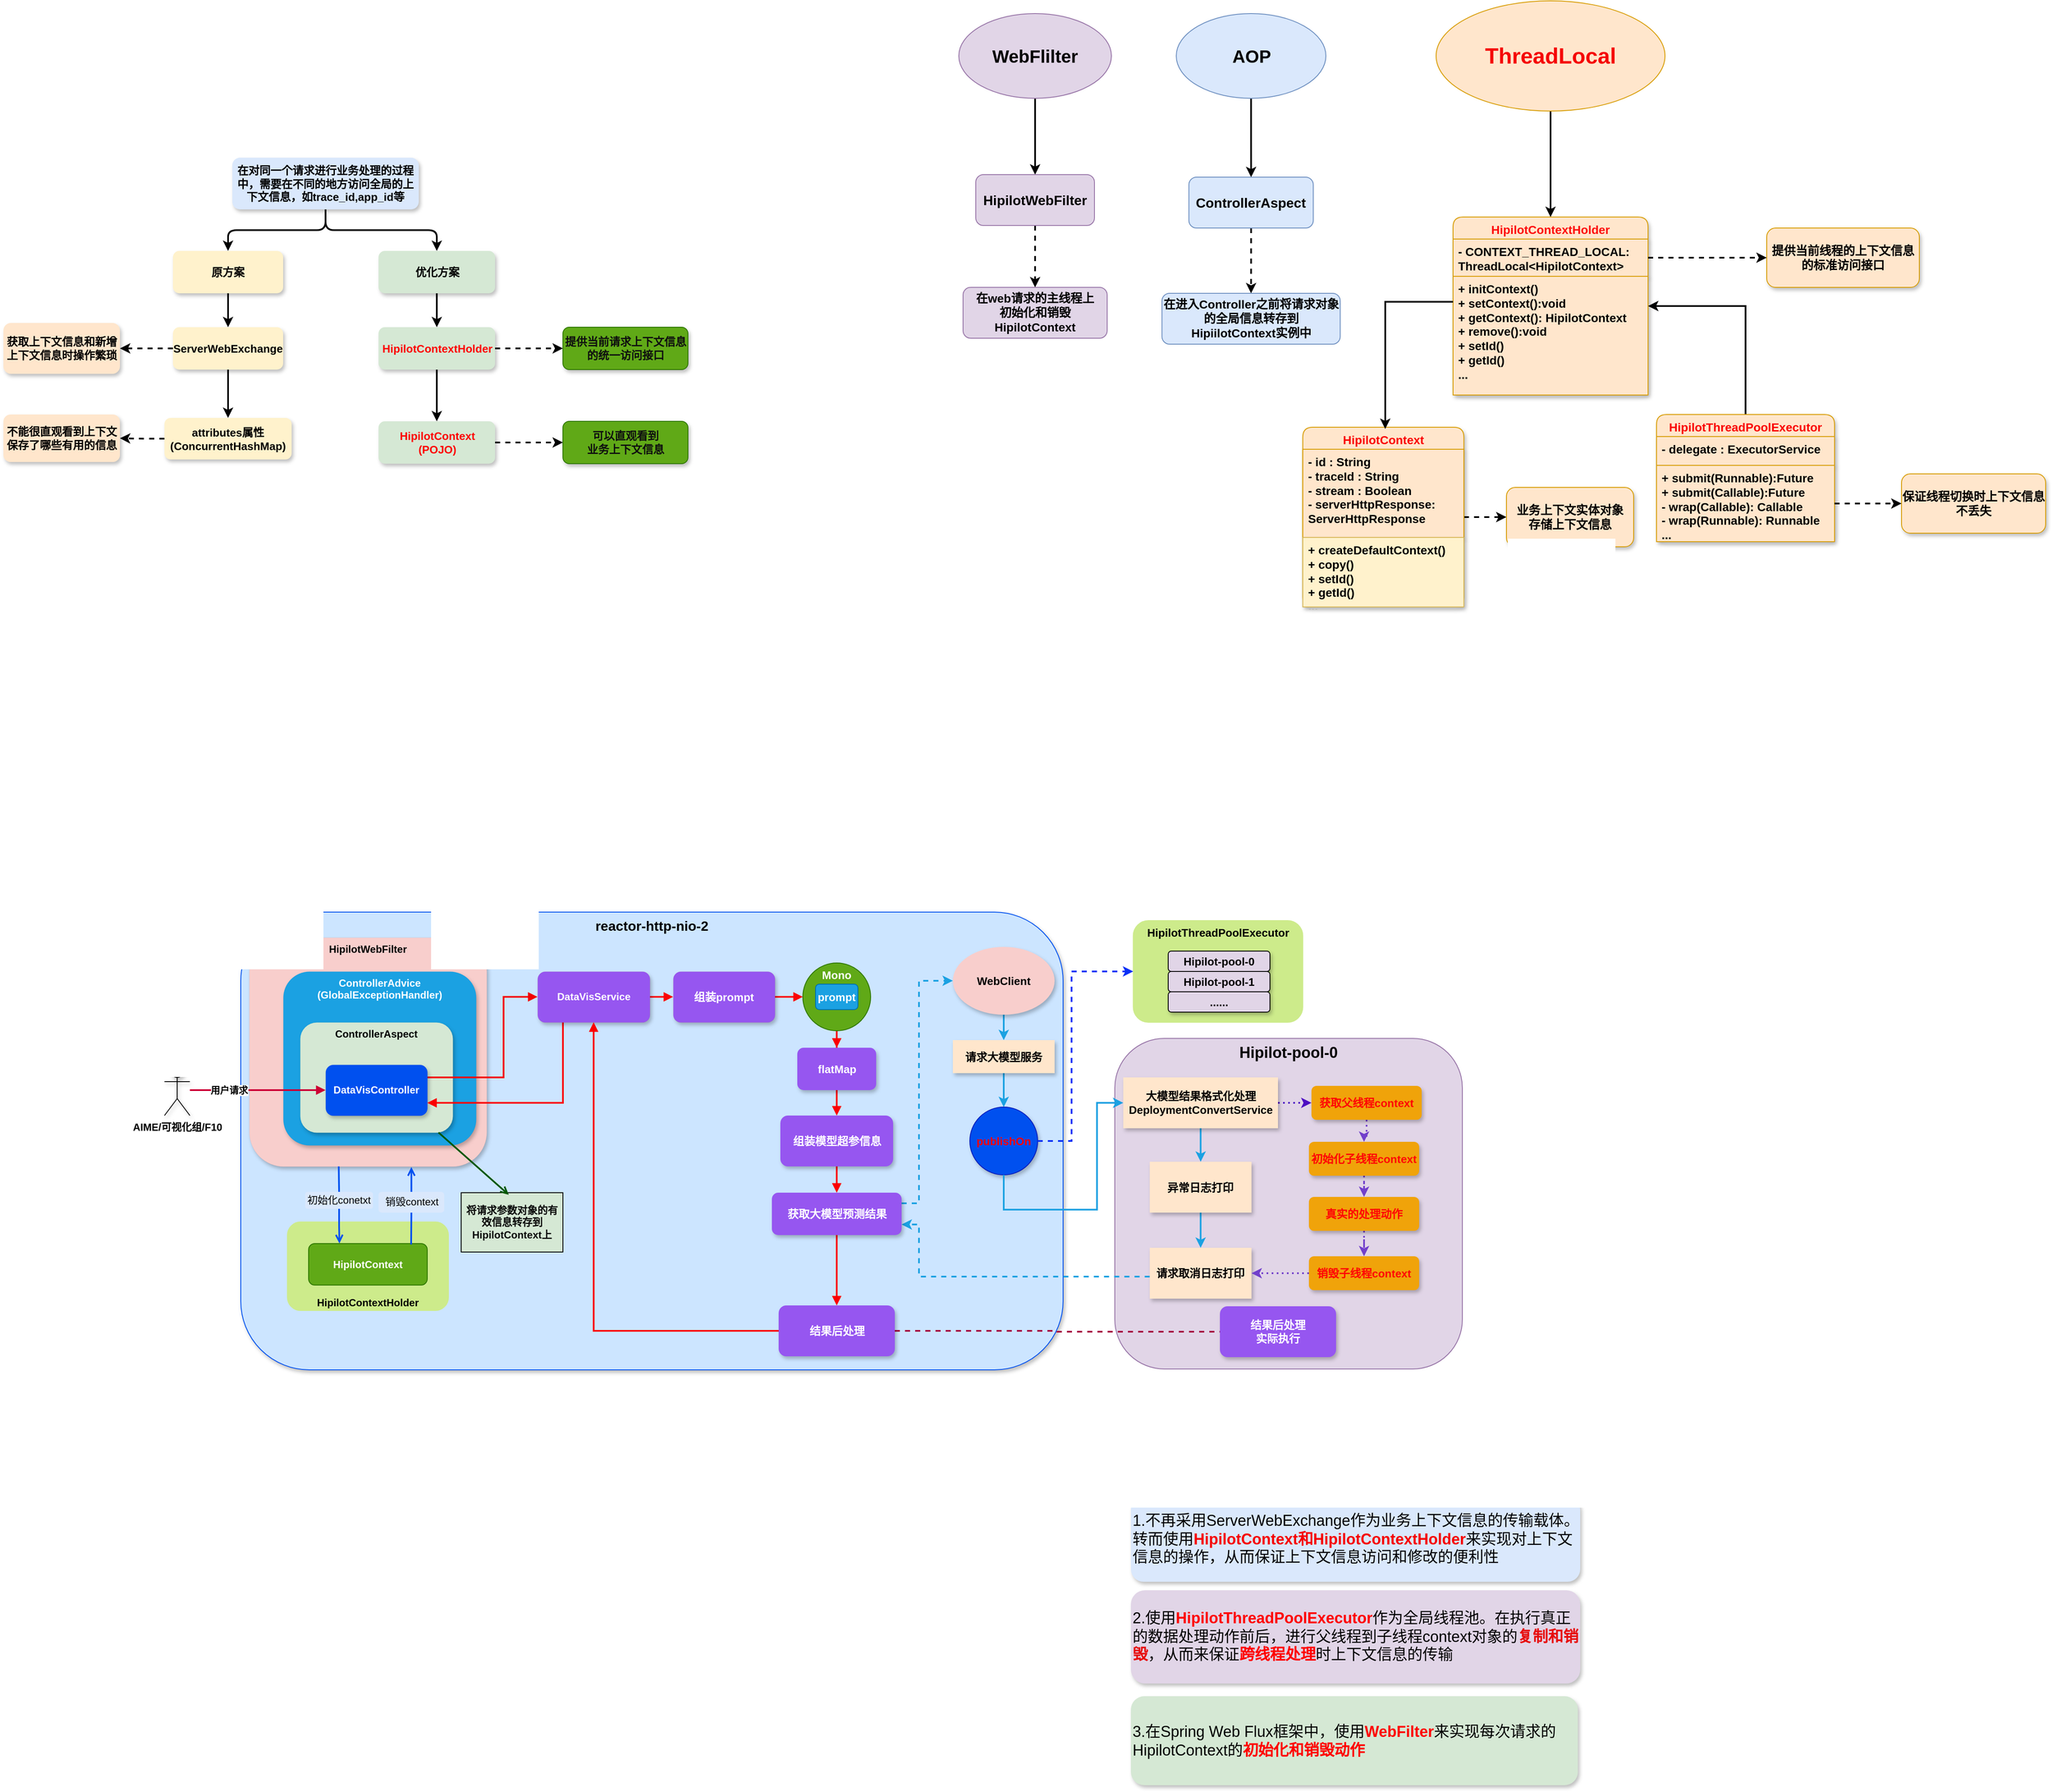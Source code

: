 <mxfile version="23.1.5" type="github">
  <diagram name="第 1 页" id="A8AgMVtB7LvKmUs1XgVh">
    <mxGraphModel dx="4581" dy="3462" grid="1" gridSize="10" guides="1" tooltips="1" connect="1" arrows="1" fold="1" page="1" pageScale="1" pageWidth="827" pageHeight="1169" math="0" shadow="0">
      <root>
        <mxCell id="0" />
        <mxCell id="1" parent="0" />
        <mxCell id="ccl45ZDLO3o566vft4Xr-63" value="Hipilot-pool-0" style="rounded=1;whiteSpace=wrap;html=1;verticalAlign=top;align=center;fontSize=18;fontStyle=1;fillColor=#e1d5e7;strokeColor=#9673a6;" parent="1" vertex="1">
          <mxGeometry x="-409" y="-191" width="410" height="390" as="geometry" />
        </mxCell>
        <mxCell id="ccl45ZDLO3o566vft4Xr-91" value="reactor-http-nio-2" style="rounded=1;whiteSpace=wrap;html=1;align=center;verticalAlign=top;fontSize=16;fontStyle=1;fillColor=#cce5ff;strokeColor=#0050ef;shadow=1;labelBackgroundColor=#cce5ff;" parent="1" vertex="1">
          <mxGeometry x="-1440" y="-340" width="970" height="540" as="geometry" />
        </mxCell>
        <mxCell id="uoZ4DRqiprj2MRlcNHNz-43" style="edgeStyle=orthogonalEdgeStyle;rounded=0;orthogonalLoop=1;jettySize=auto;html=1;entryX=0;entryY=0.5;entryDx=0;entryDy=0;fontSize=14;fontStyle=1;strokeWidth=2;dashed=1;" parent="1" source="ccl45ZDLO3o566vft4Xr-10" target="ccl45ZDLO3o566vft4Xr-20" edge="1">
          <mxGeometry relative="1" as="geometry" />
        </mxCell>
        <mxCell id="ccl45ZDLO3o566vft4Xr-10" value="HipilotContext" style="swimlane;fontStyle=1;align=center;verticalAlign=top;childLayout=stackLayout;horizontal=1;startSize=26;horizontalStack=0;resizeParent=1;resizeParentMax=0;resizeLast=0;collapsible=1;marginBottom=0;whiteSpace=wrap;html=1;fillColor=#ffe6cc;strokeColor=#d79b00;rounded=1;shadow=1;fontSize=14;fontColor=#fa0000;" parent="1" vertex="1">
          <mxGeometry x="-187.25" y="-912" width="190" height="212" as="geometry" />
        </mxCell>
        <mxCell id="ccl45ZDLO3o566vft4Xr-11" value="- id : String&lt;br style=&quot;font-size: 14px;&quot;&gt;- traceId : String&lt;br style=&quot;font-size: 14px;&quot;&gt;- stream : Boolean&lt;br style=&quot;font-size: 14px;&quot;&gt;- serverHttpResponse: &lt;br style=&quot;font-size: 14px;&quot;&gt;ServerHttpResponse&lt;br style=&quot;font-size: 14px;&quot;&gt;&amp;nbsp;" style="text;strokeColor=#d79b00;fillColor=#ffe6cc;align=left;verticalAlign=top;spacingLeft=4;spacingRight=4;overflow=hidden;rotatable=0;points=[[0,0.5],[1,0.5]];portConstraint=eastwest;whiteSpace=wrap;html=1;rounded=0;glass=0;fontStyle=1;shadow=1;fontSize=14;" parent="ccl45ZDLO3o566vft4Xr-10" vertex="1">
          <mxGeometry y="26" width="190" height="104" as="geometry" />
        </mxCell>
        <mxCell id="ccl45ZDLO3o566vft4Xr-12" value="+ createDefaultContext()&lt;br style=&quot;font-size: 14px;&quot;&gt;+ copy()&lt;br style=&quot;font-size: 14px;&quot;&gt;+ setId()&lt;br style=&quot;font-size: 14px;&quot;&gt;+ getId()&lt;br style=&quot;font-size: 14px;&quot;&gt;..." style="text;strokeColor=#d6b656;fillColor=#fff2cc;align=left;verticalAlign=top;spacingLeft=4;spacingRight=4;overflow=hidden;rotatable=0;points=[[0,0.5],[1,0.5]];portConstraint=eastwest;whiteSpace=wrap;html=1;rounded=0;fontStyle=1;shadow=1;fontSize=14;" parent="ccl45ZDLO3o566vft4Xr-10" vertex="1">
          <mxGeometry y="130" width="190" height="82" as="geometry" />
        </mxCell>
        <mxCell id="ccl45ZDLO3o566vft4Xr-13" value="HipilotContextHolder" style="swimlane;fontStyle=1;align=center;verticalAlign=top;childLayout=stackLayout;horizontal=1;startSize=26;horizontalStack=0;resizeParent=1;resizeParentMax=0;resizeLast=0;collapsible=1;marginBottom=0;whiteSpace=wrap;html=1;fillColor=#ffe6cc;strokeColor=#d79b00;rounded=1;shadow=1;fontSize=14;fontColor=#fd0d0d;" parent="1" vertex="1">
          <mxGeometry x="-10" y="-1160" width="230" height="210" as="geometry" />
        </mxCell>
        <mxCell id="ccl45ZDLO3o566vft4Xr-14" value="- CONTEXT_THREAD_LOCAL: ThreadLocal&amp;lt;HipilotContext&amp;gt;" style="text;strokeColor=#d79b00;fillColor=#ffe6cc;align=left;verticalAlign=top;spacingLeft=4;spacingRight=4;overflow=hidden;rotatable=0;points=[[0,0.5],[1,0.5]];portConstraint=eastwest;whiteSpace=wrap;html=1;fontStyle=1;shadow=1;fontSize=14;" parent="ccl45ZDLO3o566vft4Xr-13" vertex="1">
          <mxGeometry y="26" width="230" height="44" as="geometry" />
        </mxCell>
        <mxCell id="ccl45ZDLO3o566vft4Xr-15" value="+ initContext()&lt;br style=&quot;font-size: 14px;&quot;&gt;+ setContext():void&lt;br style=&quot;font-size: 14px;&quot;&gt;+ getContext(): HipilotContext&lt;br style=&quot;font-size: 14px;&quot;&gt;+ remove():void&lt;br style=&quot;font-size: 14px;&quot;&gt;+ setId()&lt;br style=&quot;font-size: 14px;&quot;&gt;+ getId()&lt;br style=&quot;font-size: 14px;&quot;&gt;..." style="text;strokeColor=#d79b00;fillColor=#ffe6cc;align=left;verticalAlign=top;spacingLeft=4;spacingRight=4;overflow=hidden;rotatable=0;points=[[0,0.5],[1,0.5]];portConstraint=eastwest;whiteSpace=wrap;html=1;fontStyle=1;shadow=1;fontSize=14;" parent="ccl45ZDLO3o566vft4Xr-13" vertex="1">
          <mxGeometry y="70" width="230" height="140" as="geometry" />
        </mxCell>
        <mxCell id="uoZ4DRqiprj2MRlcNHNz-42" style="edgeStyle=orthogonalEdgeStyle;rounded=0;orthogonalLoop=1;jettySize=auto;html=1;entryX=1;entryY=0.5;entryDx=0;entryDy=0;fontSize=14;fontStyle=1;exitX=0.5;exitY=0;exitDx=0;exitDy=0;strokeWidth=2;" parent="1" source="ccl45ZDLO3o566vft4Xr-16" target="ccl45ZDLO3o566vft4Xr-13" edge="1">
          <mxGeometry relative="1" as="geometry" />
        </mxCell>
        <mxCell id="ccl45ZDLO3o566vft4Xr-16" value="HipilotThreadPoolExecutor" style="swimlane;fontStyle=1;align=center;verticalAlign=top;childLayout=stackLayout;horizontal=1;startSize=26;horizontalStack=0;resizeParent=1;resizeParentMax=0;resizeLast=0;collapsible=1;marginBottom=0;whiteSpace=wrap;html=1;fillColor=#ffe6cc;strokeColor=#d79b00;rounded=1;swimlaneLine=1;shadow=1;fontSize=14;fontColor=#fa0000;" parent="1" vertex="1">
          <mxGeometry x="230" y="-927" width="210" height="150" as="geometry" />
        </mxCell>
        <mxCell id="ccl45ZDLO3o566vft4Xr-17" value="- delegate : ExecutorService" style="text;strokeColor=#d79b00;fillColor=#ffe6cc;align=left;verticalAlign=top;spacingLeft=4;spacingRight=4;overflow=hidden;rotatable=0;points=[[0,0.5],[1,0.5]];portConstraint=eastwest;whiteSpace=wrap;html=1;fontStyle=1;shadow=1;fontSize=14;" parent="ccl45ZDLO3o566vft4Xr-16" vertex="1">
          <mxGeometry y="26" width="210" height="34" as="geometry" />
        </mxCell>
        <mxCell id="ccl45ZDLO3o566vft4Xr-18" value="+ submit(Runnable):Future&lt;br style=&quot;font-size: 14px;&quot;&gt;+ submit(Callable):Future&lt;br style=&quot;font-size: 14px;&quot;&gt;- wrap(Callable): Callable&lt;br style=&quot;font-size: 14px;&quot;&gt;- wrap(Runnable): Runnable&lt;br style=&quot;font-size: 14px;&quot;&gt;..." style="text;strokeColor=#d79b00;fillColor=#ffe6cc;align=left;verticalAlign=top;spacingLeft=4;spacingRight=4;overflow=hidden;rotatable=0;points=[[0,0.5],[1,0.5]];portConstraint=eastwest;whiteSpace=wrap;html=1;fontStyle=1;shadow=1;fontSize=14;" parent="ccl45ZDLO3o566vft4Xr-16" vertex="1">
          <mxGeometry y="60" width="210" height="90" as="geometry" />
        </mxCell>
        <mxCell id="ccl45ZDLO3o566vft4Xr-20" value="业务上下文实体对象&lt;br style=&quot;font-size: 14px;&quot;&gt;存储上下文信息" style="rounded=1;whiteSpace=wrap;html=1;fillColor=#ffe6cc;strokeColor=#d79b00;shadow=1;fontStyle=1;fontSize=14;" parent="1" vertex="1">
          <mxGeometry x="53" y="-841" width="150" height="70" as="geometry" />
        </mxCell>
        <mxCell id="ccl45ZDLO3o566vft4Xr-22" value="提供当前线程的上下文信息的标准访问接口" style="rounded=1;whiteSpace=wrap;html=1;fillColor=#ffe6cc;strokeColor=#d79b00;shadow=1;fontStyle=1;fontSize=14;" parent="1" vertex="1">
          <mxGeometry x="360" y="-1147" width="180" height="70" as="geometry" />
        </mxCell>
        <mxCell id="ccl45ZDLO3o566vft4Xr-24" value="保证线程切换时上下文信息不丢失" style="rounded=1;whiteSpace=wrap;html=1;fillColor=#ffe6cc;strokeColor=#d79b00;shadow=1;fontStyle=1;fontSize=14;" parent="1" vertex="1">
          <mxGeometry x="519" y="-857" width="170" height="70" as="geometry" />
        </mxCell>
        <mxCell id="ccl45ZDLO3o566vft4Xr-25" value="HipilotWebFilter" style="rounded=1;whiteSpace=wrap;html=1;fillColor=#f8cecc;strokeColor=#b85450;verticalAlign=top;strokeWidth=0;dashed=1;fontStyle=1;shadow=1;" parent="1" vertex="1">
          <mxGeometry x="-1430" y="-310" width="280" height="270" as="geometry" />
        </mxCell>
        <mxCell id="ccl45ZDLO3o566vft4Xr-26" value="AIME/可视化组/F10" style="shape=umlActor;verticalLabelPosition=bottom;verticalAlign=top;html=1;outlineConnect=0;fontStyle=1;shadow=1;" parent="1" vertex="1">
          <mxGeometry x="-1530" y="-160" width="30" height="60" as="geometry" />
        </mxCell>
        <mxCell id="ccl45ZDLO3o566vft4Xr-31" value="HipilotContextHolder" style="rounded=1;whiteSpace=wrap;html=1;verticalAlign=bottom;fillColor=#cdeb8b;strokeColor=#cdeb8b;fontStyle=1" parent="1" vertex="1">
          <mxGeometry x="-1385" y="25.5" width="190" height="104.5" as="geometry" />
        </mxCell>
        <mxCell id="ccl45ZDLO3o566vft4Xr-32" value="HipilotContext" style="rounded=1;whiteSpace=wrap;html=1;fillColor=#60a917;strokeColor=#2D7600;fontColor=#ffffff;fontStyle=1" parent="1" vertex="1">
          <mxGeometry x="-1360" y="51" width="140" height="49" as="geometry" />
        </mxCell>
        <mxCell id="ccl45ZDLO3o566vft4Xr-33" value="ControllerAdvice&lt;br&gt;(GlobalExceptionHandler)" style="rounded=1;whiteSpace=wrap;html=1;fillColor=#1ba1e2;strokeColor=#006EAF;verticalAlign=top;strokeWidth=0;dashed=1;fontColor=#ffffff;fontStyle=1;shadow=1;" parent="1" vertex="1">
          <mxGeometry x="-1390" y="-270" width="227.5" height="205" as="geometry" />
        </mxCell>
        <mxCell id="ccl45ZDLO3o566vft4Xr-34" value="ControllerAspect" style="rounded=1;whiteSpace=wrap;html=1;fillColor=#d5e8d4;strokeColor=#82b366;verticalAlign=top;strokeWidth=0;dashed=1;fontStyle=1;shadow=1;" parent="1" vertex="1">
          <mxGeometry x="-1370" y="-210" width="180" height="130" as="geometry" />
        </mxCell>
        <mxCell id="ccl45ZDLO3o566vft4Xr-98" style="edgeStyle=orthogonalEdgeStyle;rounded=0;orthogonalLoop=1;jettySize=auto;html=1;entryX=0;entryY=0.5;entryDx=0;entryDy=0;strokeColor=#f20202;exitX=1;exitY=0.25;exitDx=0;exitDy=0;strokeWidth=2;endArrow=block;endFill=1;" parent="1" source="ccl45ZDLO3o566vft4Xr-35" target="ccl45ZDLO3o566vft4Xr-42" edge="1">
          <mxGeometry relative="1" as="geometry">
            <Array as="points">
              <mxPoint x="-1130" y="-145" />
              <mxPoint x="-1130" y="-240" />
            </Array>
          </mxGeometry>
        </mxCell>
        <mxCell id="ccl45ZDLO3o566vft4Xr-35" value="DataVisController" style="rounded=1;whiteSpace=wrap;html=1;fillColor=#0050ef;strokeColor=#001DBC;strokeWidth=0;dashed=1;fontStyle=1;shadow=1;fontColor=#ffffff;" parent="1" vertex="1">
          <mxGeometry x="-1340" y="-160" width="120" height="60" as="geometry" />
        </mxCell>
        <mxCell id="ccl45ZDLO3o566vft4Xr-38" style="edgeStyle=orthogonalEdgeStyle;rounded=0;orthogonalLoop=1;jettySize=auto;html=1;entryX=0;entryY=0.5;entryDx=0;entryDy=0;strokeColor=#cc0033;fillColor=#6a00ff;fontStyle=1;strokeWidth=2;endArrow=block;endFill=1;" parent="1" source="ccl45ZDLO3o566vft4Xr-26" target="ccl45ZDLO3o566vft4Xr-35" edge="1">
          <mxGeometry relative="1" as="geometry" />
        </mxCell>
        <mxCell id="ccl45ZDLO3o566vft4Xr-40" value="用户请求" style="edgeLabel;html=1;align=center;verticalAlign=middle;resizable=0;points=[];fontStyle=1" parent="ccl45ZDLO3o566vft4Xr-38" vertex="1" connectable="0">
          <mxGeometry x="-0.434" relative="1" as="geometry">
            <mxPoint as="offset" />
          </mxGeometry>
        </mxCell>
        <mxCell id="ccl45ZDLO3o566vft4Xr-96" value="" style="edgeStyle=orthogonalEdgeStyle;rounded=0;orthogonalLoop=1;jettySize=auto;html=1;fontStyle=1;strokeColor=#fa0505;strokeWidth=2;endArrow=block;endFill=1;" parent="1" source="ccl45ZDLO3o566vft4Xr-42" target="ccl45ZDLO3o566vft4Xr-95" edge="1">
          <mxGeometry relative="1" as="geometry" />
        </mxCell>
        <mxCell id="ccl45ZDLO3o566vft4Xr-100" style="edgeStyle=orthogonalEdgeStyle;rounded=0;orthogonalLoop=1;jettySize=auto;html=1;entryX=1;entryY=0.75;entryDx=0;entryDy=0;strokeColor=#fa0000;strokeWidth=2;endArrow=block;endFill=1;" parent="1" source="ccl45ZDLO3o566vft4Xr-42" target="ccl45ZDLO3o566vft4Xr-35" edge="1">
          <mxGeometry relative="1" as="geometry">
            <Array as="points">
              <mxPoint x="-1060" y="-115" />
            </Array>
          </mxGeometry>
        </mxCell>
        <mxCell id="ccl45ZDLO3o566vft4Xr-42" value="DataVisService" style="rounded=1;whiteSpace=wrap;html=1;fillColor=#9656f0;strokeColor=#BD7000;strokeWidth=0;dashed=1;fontColor=#ffffff;fontStyle=1;shadow=1;" parent="1" vertex="1">
          <mxGeometry x="-1090" y="-270" width="132.5" height="60" as="geometry" />
        </mxCell>
        <mxCell id="ccl45ZDLO3o566vft4Xr-79" style="edgeStyle=orthogonalEdgeStyle;rounded=0;orthogonalLoop=1;jettySize=auto;html=1;fontStyle=1;strokeColor=#fa0000;strokeWidth=2;endArrow=block;endFill=1;" parent="1" source="ccl45ZDLO3o566vft4Xr-43" target="ccl45ZDLO3o566vft4Xr-75" edge="1">
          <mxGeometry relative="1" as="geometry" />
        </mxCell>
        <mxCell id="ccl45ZDLO3o566vft4Xr-43" value="Mono" style="ellipse;whiteSpace=wrap;html=1;aspect=fixed;verticalAlign=top;fillColor=#60a917;fontColor=#ffffff;strokeColor=#2D7600;fontStyle=1;fontSize=13;" parent="1" vertex="1">
          <mxGeometry x="-777" y="-280" width="80" height="80" as="geometry" />
        </mxCell>
        <mxCell id="ccl45ZDLO3o566vft4Xr-44" value="prompt" style="rounded=1;whiteSpace=wrap;html=1;fillColor=#1ba1e2;fontColor=#ffffff;strokeColor=#006EAF;fontStyle=1;fontSize=13;" parent="1" vertex="1">
          <mxGeometry x="-762" y="-255" width="50" height="30" as="geometry" />
        </mxCell>
        <mxCell id="ccl45ZDLO3o566vft4Xr-49" value="" style="edgeStyle=orthogonalEdgeStyle;rounded=0;orthogonalLoop=1;jettySize=auto;html=1;fontStyle=1;strokeWidth=2;strokeColor=#1ba1e2;fontSize=13;" parent="1" source="ccl45ZDLO3o566vft4Xr-47" target="ccl45ZDLO3o566vft4Xr-48" edge="1">
          <mxGeometry relative="1" as="geometry" />
        </mxCell>
        <mxCell id="ccl45ZDLO3o566vft4Xr-47" value="WebClient" style="ellipse;whiteSpace=wrap;html=1;fontStyle=1;fillColor=#f8cecc;strokeColor=none;shadow=1;fontSize=13;" parent="1" vertex="1">
          <mxGeometry x="-600" y="-299" width="120" height="80" as="geometry" />
        </mxCell>
        <mxCell id="ccl45ZDLO3o566vft4Xr-51" value="" style="edgeStyle=orthogonalEdgeStyle;rounded=0;orthogonalLoop=1;jettySize=auto;html=1;fontStyle=1;strokeWidth=2;strokeColor=#1ba1e2;fontSize=13;" parent="1" source="ccl45ZDLO3o566vft4Xr-48" target="ccl45ZDLO3o566vft4Xr-50" edge="1">
          <mxGeometry relative="1" as="geometry" />
        </mxCell>
        <mxCell id="ccl45ZDLO3o566vft4Xr-48" value="请求大模型服务" style="whiteSpace=wrap;html=1;fontStyle=1;fillColor=#ffe6cc;strokeColor=none;shadow=1;fontSize=13;" parent="1" vertex="1">
          <mxGeometry x="-600" y="-189" width="120" height="39" as="geometry" />
        </mxCell>
        <mxCell id="ccl45ZDLO3o566vft4Xr-50" value="publishOn" style="ellipse;whiteSpace=wrap;html=1;fontStyle=1;fillColor=#0050ef;strokeColor=#001DBC;shadow=1;fontSize=13;fontColor=#FF0000;" parent="1" vertex="1">
          <mxGeometry x="-580" y="-110" width="80" height="80" as="geometry" />
        </mxCell>
        <mxCell id="ccl45ZDLO3o566vft4Xr-52" value="HipilotThreadPoolExecutor" style="rounded=1;whiteSpace=wrap;html=1;verticalAlign=top;fillColor=#cdeb8b;strokeColor=#cdeb8b;fontStyle=1;fontSize=13;" parent="1" vertex="1">
          <mxGeometry x="-387.25" y="-330" width="200" height="120" as="geometry" />
        </mxCell>
        <mxCell id="ccl45ZDLO3o566vft4Xr-53" style="edgeStyle=orthogonalEdgeStyle;rounded=0;orthogonalLoop=1;jettySize=auto;html=1;dashed=1;fontStyle=1;fontSize=13;strokeColor=#0930f6;exitX=1;exitY=0.5;exitDx=0;exitDy=0;strokeWidth=2;entryX=0;entryY=0.5;entryDx=0;entryDy=0;" parent="1" source="ccl45ZDLO3o566vft4Xr-50" target="ccl45ZDLO3o566vft4Xr-52" edge="1">
          <mxGeometry relative="1" as="geometry">
            <mxPoint x="-361" y="-246" as="targetPoint" />
            <Array as="points">
              <mxPoint x="-460" y="-70" />
              <mxPoint x="-460" y="-270" />
            </Array>
          </mxGeometry>
        </mxCell>
        <mxCell id="ccl45ZDLO3o566vft4Xr-54" value="Hipilot-pool-0" style="rounded=1;whiteSpace=wrap;html=1;fillColor=#e1d5e7;strokeColor=default;fontStyle=1;shadow=1;fontSize=13;" parent="1" vertex="1">
          <mxGeometry x="-346" y="-294" width="120" height="24" as="geometry" />
        </mxCell>
        <mxCell id="ccl45ZDLO3o566vft4Xr-55" value="Hipilot-pool-1" style="rounded=1;whiteSpace=wrap;html=1;fillColor=#e1d5e7;strokeColor=default;fontStyle=1;shadow=1;fontSize=13;" parent="1" vertex="1">
          <mxGeometry x="-346" y="-270" width="120" height="24" as="geometry" />
        </mxCell>
        <mxCell id="ccl45ZDLO3o566vft4Xr-56" value="......" style="rounded=1;whiteSpace=wrap;html=1;fillColor=#e1d5e7;strokeColor=default;fontStyle=1;shadow=1;fontSize=13;" parent="1" vertex="1">
          <mxGeometry x="-346" y="-246" width="120" height="24" as="geometry" />
        </mxCell>
        <mxCell id="ccl45ZDLO3o566vft4Xr-60" value="" style="edgeStyle=orthogonalEdgeStyle;rounded=0;orthogonalLoop=1;jettySize=auto;html=1;fontStyle=1;strokeWidth=2;strokeColor=#1ba1e2;fontSize=13;" parent="1" source="ccl45ZDLO3o566vft4Xr-57" target="ccl45ZDLO3o566vft4Xr-59" edge="1">
          <mxGeometry relative="1" as="geometry" />
        </mxCell>
        <mxCell id="ccl45ZDLO3o566vft4Xr-105" style="edgeStyle=orthogonalEdgeStyle;rounded=0;orthogonalLoop=1;jettySize=auto;html=1;strokeColor=#4e0fc2;dashed=1;dashPattern=1 2;fontSize=13;strokeWidth=2;" parent="1" source="ccl45ZDLO3o566vft4Xr-57" target="ccl45ZDLO3o566vft4Xr-65" edge="1">
          <mxGeometry relative="1" as="geometry" />
        </mxCell>
        <mxCell id="ccl45ZDLO3o566vft4Xr-57" value="大模型结果格式化处理&lt;br style=&quot;font-size: 13px;&quot;&gt;DeploymentConvertService" style="whiteSpace=wrap;html=1;fontStyle=1;fillColor=#ffe6cc;strokeColor=none;shadow=1;fontSize=13;" parent="1" vertex="1">
          <mxGeometry x="-399" y="-145" width="182.5" height="60" as="geometry" />
        </mxCell>
        <mxCell id="ccl45ZDLO3o566vft4Xr-62" value="" style="edgeStyle=orthogonalEdgeStyle;rounded=0;orthogonalLoop=1;jettySize=auto;html=1;fontStyle=1;strokeWidth=2;strokeColor=#1ba1e2;fontSize=13;" parent="1" source="ccl45ZDLO3o566vft4Xr-59" target="ccl45ZDLO3o566vft4Xr-61" edge="1">
          <mxGeometry relative="1" as="geometry" />
        </mxCell>
        <mxCell id="ccl45ZDLO3o566vft4Xr-59" value="异常日志打印" style="whiteSpace=wrap;html=1;fontStyle=1;fillColor=#ffe6cc;strokeColor=none;shadow=1;fontSize=13;" parent="1" vertex="1">
          <mxGeometry x="-367.75" y="-45.5" width="120" height="60" as="geometry" />
        </mxCell>
        <mxCell id="ccl45ZDLO3o566vft4Xr-89" style="edgeStyle=orthogonalEdgeStyle;rounded=0;orthogonalLoop=1;jettySize=auto;html=1;entryX=1;entryY=0.75;entryDx=0;entryDy=0;dashed=1;fontStyle=1;strokeWidth=2;strokeColor=#1ba1e2;" parent="1" source="ccl45ZDLO3o566vft4Xr-61" target="ccl45ZDLO3o566vft4Xr-83" edge="1">
          <mxGeometry relative="1" as="geometry">
            <Array as="points">
              <mxPoint x="-360" y="93" />
              <mxPoint x="-360" y="90" />
              <mxPoint x="-640" y="90" />
              <mxPoint x="-640" y="29" />
            </Array>
          </mxGeometry>
        </mxCell>
        <mxCell id="ccl45ZDLO3o566vft4Xr-61" value="请求取消日志打印" style="whiteSpace=wrap;html=1;fontStyle=1;fillColor=#ffe6cc;strokeColor=none;shadow=1;fontSize=13;" parent="1" vertex="1">
          <mxGeometry x="-367.75" y="56" width="120" height="60" as="geometry" />
        </mxCell>
        <mxCell id="ccl45ZDLO3o566vft4Xr-71" value="" style="edgeStyle=orthogonalEdgeStyle;rounded=0;orthogonalLoop=1;jettySize=auto;html=1;fontStyle=1;strokeColor=#7240cb;dashed=1;dashPattern=1 2;fontSize=13;strokeWidth=2;" parent="1" source="ccl45ZDLO3o566vft4Xr-64" target="ccl45ZDLO3o566vft4Xr-70" edge="1">
          <mxGeometry relative="1" as="geometry" />
        </mxCell>
        <mxCell id="ccl45ZDLO3o566vft4Xr-64" value="真实的处理动作" style="rounded=1;whiteSpace=wrap;html=1;fontStyle=1;fillColor=#f0a30a;fontColor=#ff0505;strokeColor=none;shadow=1;fontSize=13;" parent="1" vertex="1">
          <mxGeometry x="-180" y="-4" width="130" height="40" as="geometry" />
        </mxCell>
        <mxCell id="ccl45ZDLO3o566vft4Xr-68" value="" style="edgeStyle=orthogonalEdgeStyle;rounded=0;orthogonalLoop=1;jettySize=auto;html=1;fontStyle=1;strokeColor=#7240cb;dashed=1;dashPattern=1 2;fontSize=13;strokeWidth=2;" parent="1" source="ccl45ZDLO3o566vft4Xr-65" target="ccl45ZDLO3o566vft4Xr-67" edge="1">
          <mxGeometry relative="1" as="geometry" />
        </mxCell>
        <mxCell id="ccl45ZDLO3o566vft4Xr-65" value="获取父线程context" style="rounded=1;whiteSpace=wrap;html=1;fontStyle=1;fillColor=#f0a30a;strokeColor=none;fontColor=#ff0505;shadow=1;fontSize=13;" parent="1" vertex="1">
          <mxGeometry x="-177" y="-135" width="130" height="40" as="geometry" />
        </mxCell>
        <mxCell id="ccl45ZDLO3o566vft4Xr-69" value="" style="edgeStyle=orthogonalEdgeStyle;rounded=0;orthogonalLoop=1;jettySize=auto;html=1;fontStyle=1;strokeColor=#7240cb;dashed=1;dashPattern=1 2;fontSize=13;strokeWidth=2;" parent="1" source="ccl45ZDLO3o566vft4Xr-67" target="ccl45ZDLO3o566vft4Xr-64" edge="1">
          <mxGeometry relative="1" as="geometry" />
        </mxCell>
        <mxCell id="ccl45ZDLO3o566vft4Xr-67" value="初始化子线程context" style="rounded=1;whiteSpace=wrap;html=1;fontStyle=1;fillColor=#f0a30a;fontColor=#ff0505;strokeColor=none;shadow=1;fontSize=13;" parent="1" vertex="1">
          <mxGeometry x="-180" y="-69" width="130" height="40" as="geometry" />
        </mxCell>
        <mxCell id="ccl45ZDLO3o566vft4Xr-109" style="edgeStyle=orthogonalEdgeStyle;rounded=0;orthogonalLoop=1;jettySize=auto;html=1;strokeColor=#7240cb;dashed=1;dashPattern=1 2;fontSize=13;strokeWidth=2;" parent="1" source="ccl45ZDLO3o566vft4Xr-70" target="ccl45ZDLO3o566vft4Xr-61" edge="1">
          <mxGeometry relative="1" as="geometry" />
        </mxCell>
        <mxCell id="ccl45ZDLO3o566vft4Xr-70" value="销毁子线程context" style="whiteSpace=wrap;html=1;rounded=1;fontStyle=1;fillColor=#f0a30a;fontColor=#ff0505;strokeColor=none;shadow=1;fontSize=13;" parent="1" vertex="1">
          <mxGeometry x="-180" y="66" width="130" height="40" as="geometry" />
        </mxCell>
        <mxCell id="ccl45ZDLO3o566vft4Xr-82" value="" style="edgeStyle=orthogonalEdgeStyle;rounded=0;orthogonalLoop=1;jettySize=auto;html=1;fontStyle=1;strokeColor=#fa0000;strokeWidth=2;endArrow=block;endFill=1;" parent="1" source="ccl45ZDLO3o566vft4Xr-75" target="ccl45ZDLO3o566vft4Xr-81" edge="1">
          <mxGeometry relative="1" as="geometry" />
        </mxCell>
        <mxCell id="ccl45ZDLO3o566vft4Xr-75" value="flatMap" style="rounded=1;whiteSpace=wrap;html=1;shadow=1;fillColor=#9656f0;fontColor=#ffffff;strokeColor=none;fontStyle=1;fontSize=13;" parent="1" vertex="1">
          <mxGeometry x="-783.5" y="-180" width="93" height="50" as="geometry" />
        </mxCell>
        <mxCell id="ccl45ZDLO3o566vft4Xr-84" value="" style="edgeStyle=orthogonalEdgeStyle;rounded=0;orthogonalLoop=1;jettySize=auto;html=1;fontStyle=1;strokeColor=#fa0000;strokeWidth=2;endArrow=block;endFill=1;" parent="1" source="ccl45ZDLO3o566vft4Xr-81" target="ccl45ZDLO3o566vft4Xr-83" edge="1">
          <mxGeometry relative="1" as="geometry" />
        </mxCell>
        <mxCell id="ccl45ZDLO3o566vft4Xr-81" value="组装模型超参信息" style="whiteSpace=wrap;html=1;rounded=1;fontStyle=1;fillColor=#9656f0;fontColor=#ffffff;strokeColor=none;shadow=1;fontSize=13;" parent="1" vertex="1">
          <mxGeometry x="-803.5" y="-100" width="133" height="60" as="geometry" />
        </mxCell>
        <mxCell id="ccl45ZDLO3o566vft4Xr-86" value="" style="edgeStyle=orthogonalEdgeStyle;rounded=0;orthogonalLoop=1;jettySize=auto;html=1;fontStyle=1;strokeColor=#fa0000;strokeWidth=2;endArrow=block;endFill=1;" parent="1" source="ccl45ZDLO3o566vft4Xr-83" target="ccl45ZDLO3o566vft4Xr-85" edge="1">
          <mxGeometry relative="1" as="geometry" />
        </mxCell>
        <mxCell id="ccl45ZDLO3o566vft4Xr-88" style="edgeStyle=orthogonalEdgeStyle;rounded=0;orthogonalLoop=1;jettySize=auto;html=1;entryX=0;entryY=0.5;entryDx=0;entryDy=0;dashed=1;fontStyle=1;strokeWidth=2;strokeColor=#1ba1e2;exitX=1;exitY=0.25;exitDx=0;exitDy=0;" parent="1" source="ccl45ZDLO3o566vft4Xr-83" target="ccl45ZDLO3o566vft4Xr-47" edge="1">
          <mxGeometry relative="1" as="geometry">
            <Array as="points">
              <mxPoint x="-640" y="4" />
              <mxPoint x="-640" y="-259" />
            </Array>
          </mxGeometry>
        </mxCell>
        <mxCell id="ccl45ZDLO3o566vft4Xr-83" value="获取大模型预测结果" style="whiteSpace=wrap;html=1;rounded=1;fontStyle=1;fillColor=#9656f0;fontColor=#ffffff;strokeColor=none;shadow=1;fontSize=13;" parent="1" vertex="1">
          <mxGeometry x="-813.5" y="-9" width="153" height="50" as="geometry" />
        </mxCell>
        <mxCell id="ccl45ZDLO3o566vft4Xr-87" style="edgeStyle=orthogonalEdgeStyle;rounded=0;orthogonalLoop=1;jettySize=auto;html=1;entryX=0.5;entryY=1;entryDx=0;entryDy=0;fontStyle=1;strokeColor=#fa0000;strokeWidth=2;endArrow=block;endFill=1;" parent="1" source="ccl45ZDLO3o566vft4Xr-85" target="ccl45ZDLO3o566vft4Xr-42" edge="1">
          <mxGeometry relative="1" as="geometry">
            <mxPoint x="-927" y="120" as="targetPoint" />
          </mxGeometry>
        </mxCell>
        <mxCell id="ccl45ZDLO3o566vft4Xr-132" style="edgeStyle=orthogonalEdgeStyle;rounded=0;orthogonalLoop=1;jettySize=auto;html=1;entryX=0;entryY=0.5;entryDx=0;entryDy=0;endArrow=none;endFill=0;fillColor=#d80073;strokeColor=#A50040;dashed=1;strokeWidth=2;" parent="1" source="ccl45ZDLO3o566vft4Xr-85" target="ccl45ZDLO3o566vft4Xr-131" edge="1">
          <mxGeometry relative="1" as="geometry" />
        </mxCell>
        <mxCell id="ccl45ZDLO3o566vft4Xr-85" value="结果后处理" style="whiteSpace=wrap;html=1;rounded=1;fontStyle=1;fillColor=#9656f0;fontColor=#ffffff;strokeColor=none;shadow=1;fontSize=13;" parent="1" vertex="1">
          <mxGeometry x="-805.5" y="124" width="137" height="60" as="geometry" />
        </mxCell>
        <mxCell id="ccl45ZDLO3o566vft4Xr-97" style="edgeStyle=orthogonalEdgeStyle;rounded=0;orthogonalLoop=1;jettySize=auto;html=1;entryX=0;entryY=0.5;entryDx=0;entryDy=0;fontStyle=1;strokeColor=#fa0505;strokeWidth=2;endArrow=block;endFill=1;" parent="1" source="ccl45ZDLO3o566vft4Xr-95" target="ccl45ZDLO3o566vft4Xr-43" edge="1">
          <mxGeometry relative="1" as="geometry" />
        </mxCell>
        <mxCell id="ccl45ZDLO3o566vft4Xr-95" value="组装prompt" style="whiteSpace=wrap;html=1;fillColor=#9656f0;strokeColor=#BD7000;fontColor=#ffffff;rounded=1;strokeWidth=0;dashed=1;fontStyle=1;shadow=1;fontSize=13;" parent="1" vertex="1">
          <mxGeometry x="-930" y="-270" width="120" height="60" as="geometry" />
        </mxCell>
        <mxCell id="ccl45ZDLO3o566vft4Xr-111" value="" style="endArrow=none;html=1;rounded=0;exitX=0.864;exitY=0.024;exitDx=0;exitDy=0;exitPerimeter=0;entryX=0.5;entryY=1;entryDx=0;entryDy=0;endFill=0;strokeWidth=2;strokeColor=#0050ef;" parent="1" source="ccl45ZDLO3o566vft4Xr-32" target="ccl45ZDLO3o566vft4Xr-116" edge="1">
          <mxGeometry width="50" height="50" relative="1" as="geometry">
            <mxPoint x="-1230" y="28" as="sourcePoint" />
            <mxPoint x="-1230.0" y="-40" as="targetPoint" />
          </mxGeometry>
        </mxCell>
        <mxCell id="ccl45ZDLO3o566vft4Xr-117" style="edgeStyle=orthogonalEdgeStyle;rounded=0;orthogonalLoop=1;jettySize=auto;html=1;entryX=0.26;entryY=-0.002;entryDx=0;entryDy=0;entryPerimeter=0;strokeWidth=2;strokeColor=#0050ef;endArrow=open;endFill=0;" parent="1" source="ccl45ZDLO3o566vft4Xr-115" target="ccl45ZDLO3o566vft4Xr-32" edge="1">
          <mxGeometry relative="1" as="geometry" />
        </mxCell>
        <mxCell id="ccl45ZDLO3o566vft4Xr-115" value="初始化conetxt" style="rounded=1;whiteSpace=wrap;html=1;strokeColor=none;fillColor=#dae8fc;" parent="1" vertex="1">
          <mxGeometry x="-1364" y="-10" width="80" height="20" as="geometry" />
        </mxCell>
        <mxCell id="ccl45ZDLO3o566vft4Xr-116" value="销毁context" style="rounded=1;whiteSpace=wrap;html=1;strokeColor=none;fillColor=#dae8fc;" parent="1" vertex="1">
          <mxGeometry x="-1277.5" y="-10" width="77.5" height="24.5" as="geometry" />
        </mxCell>
        <mxCell id="ccl45ZDLO3o566vft4Xr-118" value="" style="endArrow=none;html=1;rounded=0;exitX=0.377;exitY=1;exitDx=0;exitDy=0;exitPerimeter=0;entryX=0.5;entryY=0;entryDx=0;entryDy=0;endFill=0;strokeWidth=2;strokeColor=#0050ef;" parent="1" source="ccl45ZDLO3o566vft4Xr-25" target="ccl45ZDLO3o566vft4Xr-115" edge="1">
          <mxGeometry width="50" height="50" relative="1" as="geometry">
            <mxPoint x="-1410" y="30" as="sourcePoint" />
            <mxPoint x="-1360" y="-20" as="targetPoint" />
          </mxGeometry>
        </mxCell>
        <mxCell id="ccl45ZDLO3o566vft4Xr-119" style="edgeStyle=orthogonalEdgeStyle;rounded=0;orthogonalLoop=1;jettySize=auto;html=1;entryX=0.683;entryY=1.003;entryDx=0;entryDy=0;entryPerimeter=0;strokeWidth=2;strokeColor=#0050ef;endArrow=open;endFill=0;" parent="1" source="ccl45ZDLO3o566vft4Xr-116" target="ccl45ZDLO3o566vft4Xr-25" edge="1">
          <mxGeometry relative="1" as="geometry" />
        </mxCell>
        <mxCell id="ccl45ZDLO3o566vft4Xr-121" value="将请求参数对象的有效信息转存到HipilotContext上" style="rounded=0;whiteSpace=wrap;html=1;fillColor=#d5e8d4;strokeColor=default;fontColor=#0a0a0a;fontStyle=1" parent="1" vertex="1">
          <mxGeometry x="-1180" y="-9" width="120" height="70" as="geometry" />
        </mxCell>
        <mxCell id="ccl45ZDLO3o566vft4Xr-122" value="" style="endArrow=open;html=1;rounded=0;entryX=0.468;entryY=0.036;entryDx=0;entryDy=0;entryPerimeter=0;strokeWidth=2;strokeColor=#005700;endFill=0;fillColor=#008a00;" parent="1" source="ccl45ZDLO3o566vft4Xr-34" target="ccl45ZDLO3o566vft4Xr-121" edge="1">
          <mxGeometry width="50" height="50" relative="1" as="geometry">
            <mxPoint x="-1130" y="-20" as="sourcePoint" />
            <mxPoint x="-1080" y="-70" as="targetPoint" />
          </mxGeometry>
        </mxCell>
        <mxCell id="ccl45ZDLO3o566vft4Xr-58" value="" style="edgeStyle=orthogonalEdgeStyle;rounded=0;orthogonalLoop=1;jettySize=auto;html=1;fontStyle=1;strokeWidth=2;strokeColor=#1ba1e2;fontSize=13;exitX=0.5;exitY=1;exitDx=0;exitDy=0;" parent="1" source="ccl45ZDLO3o566vft4Xr-50" target="ccl45ZDLO3o566vft4Xr-57" edge="1">
          <mxGeometry relative="1" as="geometry">
            <Array as="points">
              <mxPoint x="-540" y="11" />
              <mxPoint x="-430" y="11" />
              <mxPoint x="-430" y="-115" />
            </Array>
          </mxGeometry>
        </mxCell>
        <mxCell id="ccl45ZDLO3o566vft4Xr-131" value="结果后处理&lt;br&gt;实际执行" style="whiteSpace=wrap;html=1;rounded=1;fontStyle=1;fillColor=#9656f0;fontColor=#ffffff;strokeColor=none;shadow=1;fontSize=13;" parent="1" vertex="1">
          <mxGeometry x="-285" y="125" width="137" height="60" as="geometry" />
        </mxCell>
        <mxCell id="uoZ4DRqiprj2MRlcNHNz-14" style="edgeStyle=orthogonalEdgeStyle;rounded=1;orthogonalLoop=1;jettySize=auto;html=1;fontStyle=1;fontSize=13;fontColor=default;strokeWidth=2;curved=0;" parent="1" source="uoZ4DRqiprj2MRlcNHNz-1" target="uoZ4DRqiprj2MRlcNHNz-2" edge="1">
          <mxGeometry relative="1" as="geometry" />
        </mxCell>
        <mxCell id="uoZ4DRqiprj2MRlcNHNz-1" value="原方案" style="rounded=1;whiteSpace=wrap;html=1;fontStyle=1;fontSize=13;fillColor=#fff2cc;strokeColor=none;shadow=1;fontColor=default;" parent="1" vertex="1">
          <mxGeometry x="-1520" y="-1120" width="130" height="50" as="geometry" />
        </mxCell>
        <mxCell id="uoZ4DRqiprj2MRlcNHNz-15" style="edgeStyle=orthogonalEdgeStyle;rounded=1;orthogonalLoop=1;jettySize=auto;html=1;entryX=0.5;entryY=0;entryDx=0;entryDy=0;fontStyle=1;fontSize=13;fontColor=default;strokeWidth=2;curved=0;" parent="1" source="uoZ4DRqiprj2MRlcNHNz-2" target="uoZ4DRqiprj2MRlcNHNz-3" edge="1">
          <mxGeometry relative="1" as="geometry" />
        </mxCell>
        <mxCell id="uoZ4DRqiprj2MRlcNHNz-20" style="edgeStyle=orthogonalEdgeStyle;rounded=1;orthogonalLoop=1;jettySize=auto;html=1;fontStyle=1;fontSize=13;fontColor=default;strokeWidth=2;curved=0;dashed=1;" parent="1" source="uoZ4DRqiprj2MRlcNHNz-2" target="uoZ4DRqiprj2MRlcNHNz-5" edge="1">
          <mxGeometry relative="1" as="geometry" />
        </mxCell>
        <mxCell id="uoZ4DRqiprj2MRlcNHNz-2" value="ServerWebExchange" style="rounded=1;whiteSpace=wrap;html=1;fontStyle=1;fontSize=13;fillColor=#fff2cc;strokeColor=none;shadow=1;fontColor=default;" parent="1" vertex="1">
          <mxGeometry x="-1520" y="-1030" width="130" height="50" as="geometry" />
        </mxCell>
        <mxCell id="uoZ4DRqiprj2MRlcNHNz-21" style="edgeStyle=orthogonalEdgeStyle;rounded=1;orthogonalLoop=1;jettySize=auto;html=1;entryX=1;entryY=0.5;entryDx=0;entryDy=0;fontStyle=1;fontSize=13;fontColor=default;strokeWidth=2;curved=0;dashed=1;" parent="1" source="uoZ4DRqiprj2MRlcNHNz-3" target="uoZ4DRqiprj2MRlcNHNz-4" edge="1">
          <mxGeometry relative="1" as="geometry" />
        </mxCell>
        <mxCell id="uoZ4DRqiprj2MRlcNHNz-3" value="attributes属性&lt;br style=&quot;font-size: 13px;&quot;&gt;(ConcurrentHashMap)" style="rounded=1;whiteSpace=wrap;html=1;fontStyle=1;fontSize=13;fillColor=#fff2cc;strokeColor=none;shadow=1;fontColor=default;" parent="1" vertex="1">
          <mxGeometry x="-1530" y="-923" width="150" height="49" as="geometry" />
        </mxCell>
        <mxCell id="uoZ4DRqiprj2MRlcNHNz-4" value="不能很直观看到上下文保存了哪些有用的信息" style="rounded=1;whiteSpace=wrap;html=1;fontStyle=1;fontSize=13;fillColor=#ffe6cc;strokeColor=none;shadow=1;fontColor=default;" parent="1" vertex="1">
          <mxGeometry x="-1720" y="-927" width="137.5" height="56" as="geometry" />
        </mxCell>
        <mxCell id="uoZ4DRqiprj2MRlcNHNz-5" value="获取上下文信息和新增&lt;br style=&quot;font-size: 13px;&quot;&gt;上下文信息时操作繁琐" style="rounded=1;whiteSpace=wrap;html=1;fontStyle=1;fontSize=13;fillColor=#ffe6cc;strokeColor=none;shadow=1;fontColor=default;" parent="1" vertex="1">
          <mxGeometry x="-1720" y="-1035" width="137.5" height="60" as="geometry" />
        </mxCell>
        <mxCell id="uoZ4DRqiprj2MRlcNHNz-16" style="edgeStyle=orthogonalEdgeStyle;rounded=1;orthogonalLoop=1;jettySize=auto;html=1;fontStyle=1;fontSize=13;fontColor=default;strokeWidth=2;curved=0;" parent="1" source="uoZ4DRqiprj2MRlcNHNz-6" target="uoZ4DRqiprj2MRlcNHNz-7" edge="1">
          <mxGeometry relative="1" as="geometry" />
        </mxCell>
        <mxCell id="uoZ4DRqiprj2MRlcNHNz-6" value="优化方案" style="rounded=1;whiteSpace=wrap;html=1;fontStyle=1;fontSize=13;fillColor=#d5e8d4;strokeColor=none;shadow=1;fontColor=default;" parent="1" vertex="1">
          <mxGeometry x="-1277.5" y="-1120" width="137.5" height="50" as="geometry" />
        </mxCell>
        <mxCell id="uoZ4DRqiprj2MRlcNHNz-17" style="edgeStyle=orthogonalEdgeStyle;rounded=1;orthogonalLoop=1;jettySize=auto;html=1;entryX=0.5;entryY=0;entryDx=0;entryDy=0;fontStyle=1;fontSize=13;fontColor=default;strokeWidth=2;curved=0;" parent="1" source="uoZ4DRqiprj2MRlcNHNz-7" target="uoZ4DRqiprj2MRlcNHNz-8" edge="1">
          <mxGeometry relative="1" as="geometry" />
        </mxCell>
        <mxCell id="uoZ4DRqiprj2MRlcNHNz-18" style="edgeStyle=orthogonalEdgeStyle;rounded=1;orthogonalLoop=1;jettySize=auto;html=1;fontStyle=1;fontSize=13;fontColor=default;strokeWidth=2;curved=0;dashed=1;" parent="1" source="uoZ4DRqiprj2MRlcNHNz-7" target="uoZ4DRqiprj2MRlcNHNz-9" edge="1">
          <mxGeometry relative="1" as="geometry" />
        </mxCell>
        <mxCell id="uoZ4DRqiprj2MRlcNHNz-7" value="HipilotContextHolder" style="rounded=1;whiteSpace=wrap;html=1;fontStyle=1;fontSize=13;fillColor=#d5e8d4;strokeColor=none;shadow=1;fontColor=#fc0303;" parent="1" vertex="1">
          <mxGeometry x="-1277.5" y="-1030" width="137.5" height="50" as="geometry" />
        </mxCell>
        <mxCell id="uoZ4DRqiprj2MRlcNHNz-19" style="edgeStyle=orthogonalEdgeStyle;rounded=1;orthogonalLoop=1;jettySize=auto;html=1;entryX=0;entryY=0.5;entryDx=0;entryDy=0;fontStyle=1;fontSize=13;fontColor=default;strokeWidth=2;curved=0;dashed=1;" parent="1" source="uoZ4DRqiprj2MRlcNHNz-8" target="uoZ4DRqiprj2MRlcNHNz-10" edge="1">
          <mxGeometry relative="1" as="geometry" />
        </mxCell>
        <mxCell id="uoZ4DRqiprj2MRlcNHNz-8" value="HipilotContext&lt;br style=&quot;font-size: 13px;&quot;&gt;(POJO)" style="rounded=1;whiteSpace=wrap;html=1;fontStyle=1;fontSize=13;fillColor=#d5e8d4;strokeColor=none;shadow=1;fontColor=#fc0303;" parent="1" vertex="1">
          <mxGeometry x="-1277.5" y="-919" width="137.5" height="50" as="geometry" />
        </mxCell>
        <mxCell id="uoZ4DRqiprj2MRlcNHNz-9" value="提供当前请求上下文信息的统一访问接口" style="rounded=1;whiteSpace=wrap;html=1;fontStyle=1;fontSize=13;fillColor=#60a917;fontColor=#0f0f0f;strokeColor=#2D7600;shadow=1;" parent="1" vertex="1">
          <mxGeometry x="-1060" y="-1030" width="147.5" height="50" as="geometry" />
        </mxCell>
        <mxCell id="uoZ4DRqiprj2MRlcNHNz-10" value="可以直观看到&lt;br style=&quot;font-size: 13px;&quot;&gt;业务上下文信息" style="rounded=1;whiteSpace=wrap;html=1;fontStyle=1;fontSize=13;fillColor=#60a917;fontColor=#0f0f0f;strokeColor=#2D7600;shadow=1;" parent="1" vertex="1">
          <mxGeometry x="-1060" y="-919" width="147.5" height="50" as="geometry" />
        </mxCell>
        <mxCell id="uoZ4DRqiprj2MRlcNHNz-12" style="edgeStyle=orthogonalEdgeStyle;rounded=1;orthogonalLoop=1;jettySize=auto;html=1;entryX=0.5;entryY=0;entryDx=0;entryDy=0;fontStyle=1;fontSize=13;fontColor=default;strokeWidth=2;curved=0;" parent="1" source="uoZ4DRqiprj2MRlcNHNz-11" target="uoZ4DRqiprj2MRlcNHNz-1" edge="1">
          <mxGeometry relative="1" as="geometry" />
        </mxCell>
        <mxCell id="uoZ4DRqiprj2MRlcNHNz-13" style="edgeStyle=orthogonalEdgeStyle;rounded=1;orthogonalLoop=1;jettySize=auto;html=1;fontStyle=1;fontSize=13;fontColor=default;strokeWidth=2;curved=0;" parent="1" source="uoZ4DRqiprj2MRlcNHNz-11" target="uoZ4DRqiprj2MRlcNHNz-6" edge="1">
          <mxGeometry relative="1" as="geometry" />
        </mxCell>
        <mxCell id="uoZ4DRqiprj2MRlcNHNz-11" value="在对同一个请求进行业务处理的过程中，需要在不同的地方访问全局的上下文信息，如trace_id,app_id等" style="rounded=1;whiteSpace=wrap;html=1;fontStyle=1;fontSize=13;fillColor=#dae8fc;strokeColor=none;shadow=1;fontColor=default;" parent="1" vertex="1">
          <mxGeometry x="-1450" y="-1230" width="220" height="61" as="geometry" />
        </mxCell>
        <mxCell id="uoZ4DRqiprj2MRlcNHNz-35" style="edgeStyle=orthogonalEdgeStyle;rounded=0;orthogonalLoop=1;jettySize=auto;html=1;strokeWidth=2;" parent="1" source="uoZ4DRqiprj2MRlcNHNz-27" target="uoZ4DRqiprj2MRlcNHNz-31" edge="1">
          <mxGeometry relative="1" as="geometry" />
        </mxCell>
        <mxCell id="uoZ4DRqiprj2MRlcNHNz-27" value="WebFlilter" style="ellipse;whiteSpace=wrap;html=1;fillColor=#e1d5e7;strokeColor=#9673a6;fontSize=21;fontStyle=1" parent="1" vertex="1">
          <mxGeometry x="-593" y="-1400" width="180" height="100" as="geometry" />
        </mxCell>
        <mxCell id="uoZ4DRqiprj2MRlcNHNz-37" style="edgeStyle=orthogonalEdgeStyle;rounded=0;orthogonalLoop=1;jettySize=auto;html=1;strokeWidth=2;" parent="1" source="uoZ4DRqiprj2MRlcNHNz-28" target="uoZ4DRqiprj2MRlcNHNz-33" edge="1">
          <mxGeometry relative="1" as="geometry" />
        </mxCell>
        <mxCell id="uoZ4DRqiprj2MRlcNHNz-28" value="AOP" style="ellipse;whiteSpace=wrap;html=1;fillColor=#dae8fc;strokeColor=#6c8ebf;fontSize=21;fontStyle=1" parent="1" vertex="1">
          <mxGeometry x="-336.5" y="-1400" width="176.5" height="100" as="geometry" />
        </mxCell>
        <mxCell id="uoZ4DRqiprj2MRlcNHNz-39" style="edgeStyle=orthogonalEdgeStyle;rounded=0;orthogonalLoop=1;jettySize=auto;html=1;entryX=0.5;entryY=0;entryDx=0;entryDy=0;strokeWidth=2;" parent="1" source="uoZ4DRqiprj2MRlcNHNz-29" target="ccl45ZDLO3o566vft4Xr-13" edge="1">
          <mxGeometry relative="1" as="geometry" />
        </mxCell>
        <mxCell id="uoZ4DRqiprj2MRlcNHNz-29" value="ThreadLocal" style="ellipse;whiteSpace=wrap;html=1;fillColor=#ffe6cc;strokeColor=#d79b00;fontSize=26;fontStyle=1;fontColor=#f50505;" parent="1" vertex="1">
          <mxGeometry x="-30" y="-1415" width="270" height="130" as="geometry" />
        </mxCell>
        <mxCell id="uoZ4DRqiprj2MRlcNHNz-36" style="edgeStyle=orthogonalEdgeStyle;rounded=0;orthogonalLoop=1;jettySize=auto;html=1;fontSize=14;fontStyle=1;strokeWidth=2;dashed=1;" parent="1" source="uoZ4DRqiprj2MRlcNHNz-31" target="uoZ4DRqiprj2MRlcNHNz-32" edge="1">
          <mxGeometry relative="1" as="geometry" />
        </mxCell>
        <mxCell id="uoZ4DRqiprj2MRlcNHNz-31" value="HipilotWebFilter" style="rounded=1;whiteSpace=wrap;html=1;fillColor=#e1d5e7;strokeColor=#9673a6;fontSize=16;fontStyle=1" parent="1" vertex="1">
          <mxGeometry x="-573" y="-1210" width="140" height="60" as="geometry" />
        </mxCell>
        <mxCell id="uoZ4DRqiprj2MRlcNHNz-32" value="在web请求的主线程上&lt;br style=&quot;font-size: 14px;&quot;&gt;初始化和销毁&lt;br style=&quot;font-size: 14px;&quot;&gt;HipilotContext" style="rounded=1;whiteSpace=wrap;html=1;fillColor=#e1d5e7;strokeColor=#9673a6;fontSize=14;fontStyle=1" parent="1" vertex="1">
          <mxGeometry x="-588" y="-1077" width="170" height="60" as="geometry" />
        </mxCell>
        <mxCell id="uoZ4DRqiprj2MRlcNHNz-38" style="edgeStyle=orthogonalEdgeStyle;rounded=0;orthogonalLoop=1;jettySize=auto;html=1;fontSize=14;fontStyle=1;strokeWidth=2;dashed=1;" parent="1" source="uoZ4DRqiprj2MRlcNHNz-33" target="uoZ4DRqiprj2MRlcNHNz-34" edge="1">
          <mxGeometry relative="1" as="geometry" />
        </mxCell>
        <mxCell id="uoZ4DRqiprj2MRlcNHNz-33" value="ControllerAspect" style="rounded=1;whiteSpace=wrap;html=1;fillColor=#dae8fc;strokeColor=#6c8ebf;fontSize=16;fontStyle=1" parent="1" vertex="1">
          <mxGeometry x="-321.62" y="-1207" width="146.75" height="60" as="geometry" />
        </mxCell>
        <mxCell id="uoZ4DRqiprj2MRlcNHNz-34" value="在进入Controller之前将请求对象的全局信息转存到HipiilotContext实例中" style="rounded=1;whiteSpace=wrap;html=1;fillColor=#dae8fc;strokeColor=#6c8ebf;fontSize=14;fontStyle=1" parent="1" vertex="1">
          <mxGeometry x="-353.37" y="-1070" width="210.25" height="60" as="geometry" />
        </mxCell>
        <mxCell id="uoZ4DRqiprj2MRlcNHNz-40" style="edgeStyle=orthogonalEdgeStyle;rounded=0;orthogonalLoop=1;jettySize=auto;html=1;entryX=0;entryY=0.5;entryDx=0;entryDy=0;fontSize=14;fontStyle=1;strokeWidth=2;dashed=1;" parent="1" source="ccl45ZDLO3o566vft4Xr-14" target="ccl45ZDLO3o566vft4Xr-22" edge="1">
          <mxGeometry relative="1" as="geometry" />
        </mxCell>
        <mxCell id="uoZ4DRqiprj2MRlcNHNz-41" style="edgeStyle=orthogonalEdgeStyle;rounded=0;orthogonalLoop=1;jettySize=auto;html=1;fontSize=14;fontStyle=1;strokeWidth=2;" parent="1" source="ccl45ZDLO3o566vft4Xr-15" edge="1">
          <mxGeometry relative="1" as="geometry">
            <mxPoint x="-50" y="-1050" as="sourcePoint" />
            <mxPoint x="-90" y="-910" as="targetPoint" />
            <Array as="points">
              <mxPoint x="-90" y="-1060" />
            </Array>
          </mxGeometry>
        </mxCell>
        <mxCell id="uoZ4DRqiprj2MRlcNHNz-44" style="edgeStyle=orthogonalEdgeStyle;rounded=0;orthogonalLoop=1;jettySize=auto;html=1;entryX=0;entryY=0.5;entryDx=0;entryDy=0;fontSize=14;fontStyle=1;strokeWidth=2;dashed=1;" parent="1" source="ccl45ZDLO3o566vft4Xr-18" target="ccl45ZDLO3o566vft4Xr-24" edge="1">
          <mxGeometry relative="1" as="geometry" />
        </mxCell>
        <mxCell id="uoZ4DRqiprj2MRlcNHNz-46" value="1.不再采用ServerWebExchange作为业务上下文信息的传输载体。转而使用&lt;b&gt;&lt;font color=&quot;#f50000&quot;&gt;HipilotContext和HipilotContextHolder&lt;/font&gt;&lt;/b&gt;来实现对上下文信息的操作，从而保证上下文信息访问和修改的便利性" style="rounded=1;whiteSpace=wrap;html=1;fontSize=18;align=left;fillColor=#dae8fc;strokeColor=none;shadow=1;glass=0;" parent="1" vertex="1">
          <mxGeometry x="-390" y="350" width="530" height="100" as="geometry" />
        </mxCell>
        <mxCell id="uoZ4DRqiprj2MRlcNHNz-47" value="2.使用&lt;font color=&quot;#ff0000&quot;&gt;&lt;b&gt;HipilotThreadPoolExecutor&lt;/b&gt;&lt;/font&gt;作为全局线程池。在执行真正的数据处理动作前后，进行父线程到子线程context对象的&lt;font color=&quot;#e70d0d&quot;&gt;&lt;b&gt;复制和销毁&lt;/b&gt;&lt;/font&gt;，从而来保证&lt;b&gt;&lt;font color=&quot;#ff0000&quot;&gt;跨线程处理&lt;/font&gt;&lt;/b&gt;时上下文信息的传输" style="rounded=1;whiteSpace=wrap;html=1;fontSize=18;align=left;fillColor=#e1d5e7;strokeColor=none;shadow=1;glass=0;" parent="1" vertex="1">
          <mxGeometry x="-390" y="460" width="530" height="110" as="geometry" />
        </mxCell>
        <mxCell id="uoZ4DRqiprj2MRlcNHNz-48" value="3.在Spring Web Flux框架中，使用&lt;font color=&quot;#ff0000&quot;&gt;&lt;b&gt;WebFilter&lt;/b&gt;&lt;/font&gt;来实现每次请求的HipilotContext的&lt;font color=&quot;#ff0000&quot;&gt;&lt;b&gt;初始化和销毁动作&lt;/b&gt;&lt;/font&gt;" style="rounded=1;whiteSpace=wrap;html=1;fontSize=18;align=left;fillColor=#d5e8d4;strokeColor=none;shadow=1;glass=0;" parent="1" vertex="1">
          <mxGeometry x="-390" y="585" width="527.25" height="105" as="geometry" />
        </mxCell>
      </root>
    </mxGraphModel>
  </diagram>
</mxfile>
